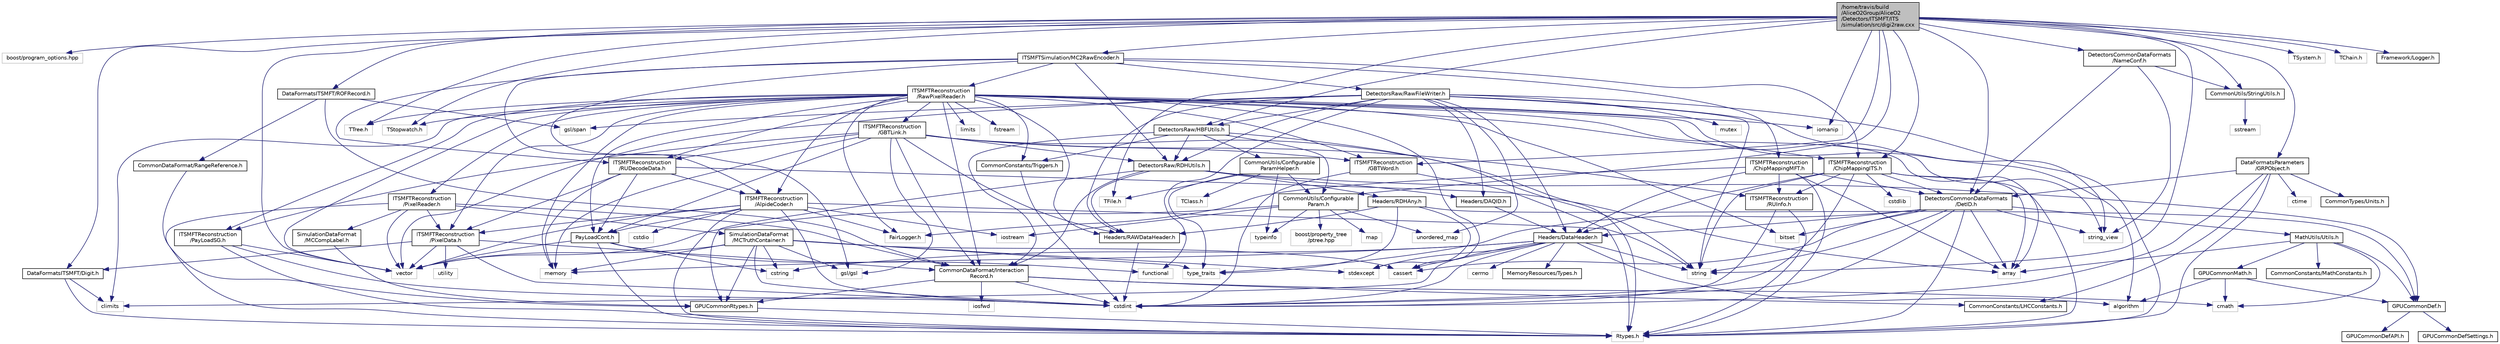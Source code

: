 digraph "/home/travis/build/AliceO2Group/AliceO2/Detectors/ITSMFT/ITS/simulation/src/digi2raw.cxx"
{
 // INTERACTIVE_SVG=YES
  bgcolor="transparent";
  edge [fontname="Helvetica",fontsize="10",labelfontname="Helvetica",labelfontsize="10"];
  node [fontname="Helvetica",fontsize="10",shape=record];
  Node0 [label="/home/travis/build\l/AliceO2Group/AliceO2\l/Detectors/ITSMFT/ITS\l/simulation/src/digi2raw.cxx",height=0.2,width=0.4,color="black", fillcolor="grey75", style="filled", fontcolor="black"];
  Node0 -> Node1 [color="midnightblue",fontsize="10",style="solid",fontname="Helvetica"];
  Node1 [label="boost/program_options.hpp",height=0.2,width=0.4,color="grey75"];
  Node0 -> Node2 [color="midnightblue",fontsize="10",style="solid",fontname="Helvetica"];
  Node2 [label="TTree.h",height=0.2,width=0.4,color="grey75"];
  Node0 -> Node3 [color="midnightblue",fontsize="10",style="solid",fontname="Helvetica"];
  Node3 [label="TSystem.h",height=0.2,width=0.4,color="grey75"];
  Node0 -> Node4 [color="midnightblue",fontsize="10",style="solid",fontname="Helvetica"];
  Node4 [label="TChain.h",height=0.2,width=0.4,color="grey75"];
  Node0 -> Node5 [color="midnightblue",fontsize="10",style="solid",fontname="Helvetica"];
  Node5 [label="TFile.h",height=0.2,width=0.4,color="grey75"];
  Node0 -> Node6 [color="midnightblue",fontsize="10",style="solid",fontname="Helvetica"];
  Node6 [label="TStopwatch.h",height=0.2,width=0.4,color="grey75"];
  Node0 -> Node7 [color="midnightblue",fontsize="10",style="solid",fontname="Helvetica"];
  Node7 [label="Framework/Logger.h",height=0.2,width=0.4,color="black",URL="$dd/da4/Logger_8h.html"];
  Node0 -> Node8 [color="midnightblue",fontsize="10",style="solid",fontname="Helvetica"];
  Node8 [label="vector",height=0.2,width=0.4,color="grey75"];
  Node0 -> Node9 [color="midnightblue",fontsize="10",style="solid",fontname="Helvetica"];
  Node9 [label="string",height=0.2,width=0.4,color="grey75"];
  Node0 -> Node10 [color="midnightblue",fontsize="10",style="solid",fontname="Helvetica"];
  Node10 [label="iomanip",height=0.2,width=0.4,color="grey75"];
  Node0 -> Node11 [color="midnightblue",fontsize="10",style="solid",fontname="Helvetica"];
  Node11 [label="ITSMFTReconstruction\l/ChipMappingITS.h",height=0.2,width=0.4,color="black",URL="$d3/d57/ChipMappingITS_8h.html"];
  Node11 -> Node12 [color="midnightblue",fontsize="10",style="solid",fontname="Helvetica"];
  Node12 [label="Rtypes.h",height=0.2,width=0.4,color="grey75"];
  Node11 -> Node13 [color="midnightblue",fontsize="10",style="solid",fontname="Helvetica"];
  Node13 [label="array",height=0.2,width=0.4,color="grey75"];
  Node11 -> Node14 [color="midnightblue",fontsize="10",style="solid",fontname="Helvetica"];
  Node14 [label="cstdlib",height=0.2,width=0.4,color="grey75"];
  Node11 -> Node15 [color="midnightblue",fontsize="10",style="solid",fontname="Helvetica"];
  Node15 [label="cstdint",height=0.2,width=0.4,color="grey75"];
  Node11 -> Node9 [color="midnightblue",fontsize="10",style="solid",fontname="Helvetica"];
  Node11 -> Node16 [color="midnightblue",fontsize="10",style="solid",fontname="Helvetica"];
  Node16 [label="Headers/DataHeader.h",height=0.2,width=0.4,color="black",URL="$dc/dcd/DataHeader_8h.html"];
  Node16 -> Node15 [color="midnightblue",fontsize="10",style="solid",fontname="Helvetica"];
  Node16 -> Node17 [color="midnightblue",fontsize="10",style="solid",fontname="Helvetica"];
  Node17 [label="memory",height=0.2,width=0.4,color="grey75"];
  Node16 -> Node18 [color="midnightblue",fontsize="10",style="solid",fontname="Helvetica"];
  Node18 [label="cassert",height=0.2,width=0.4,color="grey75"];
  Node16 -> Node19 [color="midnightblue",fontsize="10",style="solid",fontname="Helvetica"];
  Node19 [label="cstring",height=0.2,width=0.4,color="grey75"];
  Node16 -> Node20 [color="midnightblue",fontsize="10",style="solid",fontname="Helvetica"];
  Node20 [label="algorithm",height=0.2,width=0.4,color="grey75"];
  Node16 -> Node21 [color="midnightblue",fontsize="10",style="solid",fontname="Helvetica"];
  Node21 [label="stdexcept",height=0.2,width=0.4,color="grey75"];
  Node16 -> Node9 [color="midnightblue",fontsize="10",style="solid",fontname="Helvetica"];
  Node16 -> Node22 [color="midnightblue",fontsize="10",style="solid",fontname="Helvetica"];
  Node22 [label="climits",height=0.2,width=0.4,color="grey75"];
  Node16 -> Node23 [color="midnightblue",fontsize="10",style="solid",fontname="Helvetica"];
  Node23 [label="MemoryResources/Types.h",height=0.2,width=0.4,color="black",URL="$d7/df8/Types_8h.html"];
  Node16 -> Node24 [color="midnightblue",fontsize="10",style="solid",fontname="Helvetica"];
  Node24 [label="cerrno",height=0.2,width=0.4,color="grey75"];
  Node11 -> Node25 [color="midnightblue",fontsize="10",style="solid",fontname="Helvetica"];
  Node25 [label="ITSMFTReconstruction\l/RUInfo.h",height=0.2,width=0.4,color="black",URL="$dc/dd8/RUInfo_8h.html"];
  Node25 -> Node12 [color="midnightblue",fontsize="10",style="solid",fontname="Helvetica"];
  Node25 -> Node15 [color="midnightblue",fontsize="10",style="solid",fontname="Helvetica"];
  Node11 -> Node26 [color="midnightblue",fontsize="10",style="solid",fontname="Helvetica"];
  Node26 [label="DetectorsCommonDataFormats\l/DetID.h",height=0.2,width=0.4,color="black",URL="$d6/d31/DetID_8h.html"];
  Node26 -> Node12 [color="midnightblue",fontsize="10",style="solid",fontname="Helvetica"];
  Node26 -> Node13 [color="midnightblue",fontsize="10",style="solid",fontname="Helvetica"];
  Node26 -> Node27 [color="midnightblue",fontsize="10",style="solid",fontname="Helvetica"];
  Node27 [label="bitset",height=0.2,width=0.4,color="grey75"];
  Node26 -> Node18 [color="midnightblue",fontsize="10",style="solid",fontname="Helvetica"];
  Node26 -> Node15 [color="midnightblue",fontsize="10",style="solid",fontname="Helvetica"];
  Node26 -> Node28 [color="midnightblue",fontsize="10",style="solid",fontname="Helvetica"];
  Node28 [label="string_view",height=0.2,width=0.4,color="grey75"];
  Node26 -> Node9 [color="midnightblue",fontsize="10",style="solid",fontname="Helvetica"];
  Node26 -> Node29 [color="midnightblue",fontsize="10",style="solid",fontname="Helvetica"];
  Node29 [label="type_traits",height=0.2,width=0.4,color="grey75"];
  Node26 -> Node30 [color="midnightblue",fontsize="10",style="solid",fontname="Helvetica"];
  Node30 [label="MathUtils/Utils.h",height=0.2,width=0.4,color="black",URL="$d9/d52/Common_2MathUtils_2include_2MathUtils_2Utils_8h.html"];
  Node30 -> Node13 [color="midnightblue",fontsize="10",style="solid",fontname="Helvetica"];
  Node30 -> Node31 [color="midnightblue",fontsize="10",style="solid",fontname="Helvetica"];
  Node31 [label="cmath",height=0.2,width=0.4,color="grey75"];
  Node30 -> Node32 [color="midnightblue",fontsize="10",style="solid",fontname="Helvetica"];
  Node32 [label="GPUCommonDef.h",height=0.2,width=0.4,color="black",URL="$df/d21/GPUCommonDef_8h.html"];
  Node32 -> Node33 [color="midnightblue",fontsize="10",style="solid",fontname="Helvetica"];
  Node33 [label="GPUCommonDefSettings.h",height=0.2,width=0.4,color="black",URL="$d5/d93/GPUCommonDefSettings_8h.html"];
  Node32 -> Node34 [color="midnightblue",fontsize="10",style="solid",fontname="Helvetica"];
  Node34 [label="GPUCommonDefAPI.h",height=0.2,width=0.4,color="black",URL="$da/d5a/GPUCommonDefAPI_8h.html"];
  Node30 -> Node35 [color="midnightblue",fontsize="10",style="solid",fontname="Helvetica"];
  Node35 [label="GPUCommonMath.h",height=0.2,width=0.4,color="black",URL="$d6/da2/GPUCommonMath_8h.html"];
  Node35 -> Node32 [color="midnightblue",fontsize="10",style="solid",fontname="Helvetica"];
  Node35 -> Node31 [color="midnightblue",fontsize="10",style="solid",fontname="Helvetica"];
  Node35 -> Node20 [color="midnightblue",fontsize="10",style="solid",fontname="Helvetica"];
  Node30 -> Node36 [color="midnightblue",fontsize="10",style="solid",fontname="Helvetica"];
  Node36 [label="CommonConstants/MathConstants.h",height=0.2,width=0.4,color="black",URL="$d6/d84/MathConstants_8h.html",tooltip="useful math constants "];
  Node26 -> Node16 [color="midnightblue",fontsize="10",style="solid",fontname="Helvetica"];
  Node0 -> Node37 [color="midnightblue",fontsize="10",style="solid",fontname="Helvetica"];
  Node37 [label="ITSMFTReconstruction\l/GBTWord.h",height=0.2,width=0.4,color="black",URL="$dd/d86/GBTWord_8h.html"];
  Node37 -> Node12 [color="midnightblue",fontsize="10",style="solid",fontname="Helvetica"];
  Node37 -> Node15 [color="midnightblue",fontsize="10",style="solid",fontname="Helvetica"];
  Node0 -> Node38 [color="midnightblue",fontsize="10",style="solid",fontname="Helvetica"];
  Node38 [label="DataFormatsITSMFT/ROFRecord.h",height=0.2,width=0.4,color="black",URL="$d0/dc6/ITSMFT_2common_2include_2DataFormatsITSMFT_2ROFRecord_8h.html"];
  Node38 -> Node39 [color="midnightblue",fontsize="10",style="solid",fontname="Helvetica"];
  Node39 [label="CommonDataFormat/RangeReference.h",height=0.2,width=0.4,color="black",URL="$de/d64/RangeReference_8h.html",tooltip="Class to refer to the 1st entry and N elements of some group in the continuous container. "];
  Node39 -> Node40 [color="midnightblue",fontsize="10",style="solid",fontname="Helvetica"];
  Node40 [label="GPUCommonRtypes.h",height=0.2,width=0.4,color="black",URL="$d2/d45/GPUCommonRtypes_8h.html"];
  Node40 -> Node12 [color="midnightblue",fontsize="10",style="solid",fontname="Helvetica"];
  Node38 -> Node41 [color="midnightblue",fontsize="10",style="solid",fontname="Helvetica"];
  Node41 [label="CommonDataFormat/Interaction\lRecord.h",height=0.2,width=0.4,color="black",URL="$d9/d80/InteractionRecord_8h.html"];
  Node41 -> Node40 [color="midnightblue",fontsize="10",style="solid",fontname="Helvetica"];
  Node41 -> Node42 [color="midnightblue",fontsize="10",style="solid",fontname="Helvetica"];
  Node42 [label="iosfwd",height=0.2,width=0.4,color="grey75"];
  Node41 -> Node31 [color="midnightblue",fontsize="10",style="solid",fontname="Helvetica"];
  Node41 -> Node15 [color="midnightblue",fontsize="10",style="solid",fontname="Helvetica"];
  Node41 -> Node43 [color="midnightblue",fontsize="10",style="solid",fontname="Helvetica"];
  Node43 [label="CommonConstants/LHCConstants.h",height=0.2,width=0.4,color="black",URL="$d4/dc6/LHCConstants_8h.html",tooltip="Header to collect LHC related constants. "];
  Node38 -> Node44 [color="midnightblue",fontsize="10",style="solid",fontname="Helvetica"];
  Node44 [label="gsl/span",height=0.2,width=0.4,color="grey75"];
  Node0 -> Node45 [color="midnightblue",fontsize="10",style="solid",fontname="Helvetica"];
  Node45 [label="DataFormatsParameters\l/GRPObject.h",height=0.2,width=0.4,color="black",URL="$de/d28/GRPObject_8h.html",tooltip="Header of the General Run Parameters object. "];
  Node45 -> Node12 [color="midnightblue",fontsize="10",style="solid",fontname="Helvetica"];
  Node45 -> Node15 [color="midnightblue",fontsize="10",style="solid",fontname="Helvetica"];
  Node45 -> Node46 [color="midnightblue",fontsize="10",style="solid",fontname="Helvetica"];
  Node46 [label="ctime",height=0.2,width=0.4,color="grey75"];
  Node45 -> Node43 [color="midnightblue",fontsize="10",style="solid",fontname="Helvetica"];
  Node45 -> Node47 [color="midnightblue",fontsize="10",style="solid",fontname="Helvetica"];
  Node47 [label="CommonTypes/Units.h",height=0.2,width=0.4,color="black",URL="$da/d58/Units_8h.html",tooltip="Header to collect definitions for different units. "];
  Node45 -> Node26 [color="midnightblue",fontsize="10",style="solid",fontname="Helvetica"];
  Node0 -> Node48 [color="midnightblue",fontsize="10",style="solid",fontname="Helvetica"];
  Node48 [label="DataFormatsITSMFT/Digit.h",height=0.2,width=0.4,color="black",URL="$d3/d1e/DataFormats_2Detectors_2ITSMFT_2common_2include_2DataFormatsITSMFT_2Digit_8h.html"];
  Node48 -> Node12 [color="midnightblue",fontsize="10",style="solid",fontname="Helvetica"];
  Node48 -> Node22 [color="midnightblue",fontsize="10",style="solid",fontname="Helvetica"];
  Node0 -> Node49 [color="midnightblue",fontsize="10",style="solid",fontname="Helvetica"];
  Node49 [label="ITSMFTSimulation/MC2RawEncoder.h",height=0.2,width=0.4,color="black",URL="$df/d56/MC2RawEncoder_8h.html",tooltip="Definition of the ITS/MFT Alpide pixel MC->raw converter. "];
  Node49 -> Node50 [color="midnightblue",fontsize="10",style="solid",fontname="Helvetica"];
  Node50 [label="gsl/gsl",height=0.2,width=0.4,color="grey75"];
  Node49 -> Node51 [color="midnightblue",fontsize="10",style="solid",fontname="Helvetica"];
  Node51 [label="ITSMFTReconstruction\l/RawPixelReader.h",height=0.2,width=0.4,color="black",URL="$dd/db8/RawPixelReader_8h.html",tooltip="Definition of the Alpide pixel reader for raw data processing. "];
  Node51 -> Node52 [color="midnightblue",fontsize="10",style="solid",fontname="Helvetica"];
  Node52 [label="Headers/RAWDataHeader.h",height=0.2,width=0.4,color="black",URL="$d4/d78/DataFormats_2Headers_2include_2Headers_2RAWDataHeader_8h.html"];
  Node52 -> Node15 [color="midnightblue",fontsize="10",style="solid",fontname="Helvetica"];
  Node51 -> Node41 [color="midnightblue",fontsize="10",style="solid",fontname="Helvetica"];
  Node51 -> Node53 [color="midnightblue",fontsize="10",style="solid",fontname="Helvetica"];
  Node53 [label="ITSMFTReconstruction\l/PixelReader.h",height=0.2,width=0.4,color="black",URL="$df/d2e/PixelReader_8h.html",tooltip="Abstract class for Alpide data reader class. "];
  Node53 -> Node12 [color="midnightblue",fontsize="10",style="solid",fontname="Helvetica"];
  Node53 -> Node54 [color="midnightblue",fontsize="10",style="solid",fontname="Helvetica"];
  Node54 [label="ITSMFTReconstruction\l/PixelData.h",height=0.2,width=0.4,color="black",URL="$da/d8d/PixelData_8h.html",tooltip="Transient data classes for single pixel and set of pixels from current chip. "];
  Node54 -> Node48 [color="midnightblue",fontsize="10",style="solid",fontname="Helvetica"];
  Node54 -> Node41 [color="midnightblue",fontsize="10",style="solid",fontname="Helvetica"];
  Node54 -> Node8 [color="midnightblue",fontsize="10",style="solid",fontname="Helvetica"];
  Node54 -> Node55 [color="midnightblue",fontsize="10",style="solid",fontname="Helvetica"];
  Node55 [label="utility",height=0.2,width=0.4,color="grey75"];
  Node54 -> Node15 [color="midnightblue",fontsize="10",style="solid",fontname="Helvetica"];
  Node53 -> Node56 [color="midnightblue",fontsize="10",style="solid",fontname="Helvetica"];
  Node56 [label="SimulationDataFormat\l/MCCompLabel.h",height=0.2,width=0.4,color="black",URL="$d7/dcd/MCCompLabel_8h.html"];
  Node56 -> Node40 [color="midnightblue",fontsize="10",style="solid",fontname="Helvetica"];
  Node53 -> Node57 [color="midnightblue",fontsize="10",style="solid",fontname="Helvetica"];
  Node57 [label="SimulationDataFormat\l/MCTruthContainer.h",height=0.2,width=0.4,color="black",URL="$db/d14/MCTruthContainer_8h.html",tooltip="Definition of a container to keep Monte Carlo truth external to simulation objects. "];
  Node57 -> Node40 [color="midnightblue",fontsize="10",style="solid",fontname="Helvetica"];
  Node57 -> Node15 [color="midnightblue",fontsize="10",style="solid",fontname="Helvetica"];
  Node57 -> Node18 [color="midnightblue",fontsize="10",style="solid",fontname="Helvetica"];
  Node57 -> Node21 [color="midnightblue",fontsize="10",style="solid",fontname="Helvetica"];
  Node57 -> Node50 [color="midnightblue",fontsize="10",style="solid",fontname="Helvetica"];
  Node57 -> Node29 [color="midnightblue",fontsize="10",style="solid",fontname="Helvetica"];
  Node57 -> Node19 [color="midnightblue",fontsize="10",style="solid",fontname="Helvetica"];
  Node57 -> Node17 [color="midnightblue",fontsize="10",style="solid",fontname="Helvetica"];
  Node57 -> Node8 [color="midnightblue",fontsize="10",style="solid",fontname="Helvetica"];
  Node53 -> Node41 [color="midnightblue",fontsize="10",style="solid",fontname="Helvetica"];
  Node53 -> Node8 [color="midnightblue",fontsize="10",style="solid",fontname="Helvetica"];
  Node51 -> Node54 [color="midnightblue",fontsize="10",style="solid",fontname="Helvetica"];
  Node51 -> Node11 [color="midnightblue",fontsize="10",style="solid",fontname="Helvetica"];
  Node51 -> Node58 [color="midnightblue",fontsize="10",style="solid",fontname="Helvetica"];
  Node58 [label="ITSMFTReconstruction\l/AlpideCoder.h",height=0.2,width=0.4,color="black",URL="$d8/da2/AlpideCoder_8h.html",tooltip="class for the ALPIDE data decoding/encoding "];
  Node58 -> Node12 [color="midnightblue",fontsize="10",style="solid",fontname="Helvetica"];
  Node58 -> Node59 [color="midnightblue",fontsize="10",style="solid",fontname="Helvetica"];
  Node59 [label="cstdio",height=0.2,width=0.4,color="grey75"];
  Node58 -> Node15 [color="midnightblue",fontsize="10",style="solid",fontname="Helvetica"];
  Node58 -> Node8 [color="midnightblue",fontsize="10",style="solid",fontname="Helvetica"];
  Node58 -> Node9 [color="midnightblue",fontsize="10",style="solid",fontname="Helvetica"];
  Node58 -> Node60 [color="midnightblue",fontsize="10",style="solid",fontname="Helvetica"];
  Node60 [label="FairLogger.h",height=0.2,width=0.4,color="grey75"];
  Node58 -> Node61 [color="midnightblue",fontsize="10",style="solid",fontname="Helvetica"];
  Node61 [label="iostream",height=0.2,width=0.4,color="grey75"];
  Node58 -> Node62 [color="midnightblue",fontsize="10",style="solid",fontname="Helvetica"];
  Node62 [label="PayLoadCont.h",height=0.2,width=0.4,color="black",URL="$d0/d35/PayLoadCont_8h.html",tooltip="Declaration of class for continuos buffer of ALPIDE data. "];
  Node62 -> Node19 [color="midnightblue",fontsize="10",style="solid",fontname="Helvetica"];
  Node62 -> Node8 [color="midnightblue",fontsize="10",style="solid",fontname="Helvetica"];
  Node62 -> Node63 [color="midnightblue",fontsize="10",style="solid",fontname="Helvetica"];
  Node63 [label="functional",height=0.2,width=0.4,color="grey75"];
  Node62 -> Node12 [color="midnightblue",fontsize="10",style="solid",fontname="Helvetica"];
  Node58 -> Node54 [color="midnightblue",fontsize="10",style="solid",fontname="Helvetica"];
  Node51 -> Node37 [color="midnightblue",fontsize="10",style="solid",fontname="Helvetica"];
  Node51 -> Node64 [color="midnightblue",fontsize="10",style="solid",fontname="Helvetica"];
  Node64 [label="CommonConstants/Triggers.h",height=0.2,width=0.4,color="black",URL="$de/da4/Triggers_8h.html",tooltip="Definition of the 32 Central Trigger System (CTS) Trigger Types defined in https://twiki.cern.ch/twiki/pub/ALICE/NoteForFEDevelopers/CTS_CRU_FE_interface.pdf. "];
  Node64 -> Node15 [color="midnightblue",fontsize="10",style="solid",fontname="Helvetica"];
  Node51 -> Node62 [color="midnightblue",fontsize="10",style="solid",fontname="Helvetica"];
  Node51 -> Node65 [color="midnightblue",fontsize="10",style="solid",fontname="Helvetica"];
  Node65 [label="ITSMFTReconstruction\l/PayLoadSG.h",height=0.2,width=0.4,color="black",URL="$d4/d20/PayLoadSG_8h.html",tooltip="Declaration of class for scatter-gather buffer. "];
  Node65 -> Node15 [color="midnightblue",fontsize="10",style="solid",fontname="Helvetica"];
  Node65 -> Node8 [color="midnightblue",fontsize="10",style="solid",fontname="Helvetica"];
  Node65 -> Node12 [color="midnightblue",fontsize="10",style="solid",fontname="Helvetica"];
  Node51 -> Node66 [color="midnightblue",fontsize="10",style="solid",fontname="Helvetica"];
  Node66 [label="ITSMFTReconstruction\l/GBTLink.h",height=0.2,width=0.4,color="black",URL="$d0/dd1/GBTLink_8h.html",tooltip="Declarations of helper classes for the ITS/MFT raw data decoding. "];
  Node66 -> Node9 [color="midnightblue",fontsize="10",style="solid",fontname="Helvetica"];
  Node66 -> Node17 [color="midnightblue",fontsize="10",style="solid",fontname="Helvetica"];
  Node66 -> Node50 [color="midnightblue",fontsize="10",style="solid",fontname="Helvetica"];
  Node66 -> Node62 [color="midnightblue",fontsize="10",style="solid",fontname="Helvetica"];
  Node66 -> Node65 [color="midnightblue",fontsize="10",style="solid",fontname="Helvetica"];
  Node66 -> Node37 [color="midnightblue",fontsize="10",style="solid",fontname="Helvetica"];
  Node66 -> Node67 [color="midnightblue",fontsize="10",style="solid",fontname="Helvetica"];
  Node67 [label="ITSMFTReconstruction\l/RUDecodeData.h",height=0.2,width=0.4,color="black",URL="$db/d0e/RUDecodeData_8h.html",tooltip="Declaration of the Readout Unite decoder class. "];
  Node67 -> Node13 [color="midnightblue",fontsize="10",style="solid",fontname="Helvetica"];
  Node67 -> Node17 [color="midnightblue",fontsize="10",style="solid",fontname="Helvetica"];
  Node67 -> Node54 [color="midnightblue",fontsize="10",style="solid",fontname="Helvetica"];
  Node67 -> Node62 [color="midnightblue",fontsize="10",style="solid",fontname="Helvetica"];
  Node67 -> Node58 [color="midnightblue",fontsize="10",style="solid",fontname="Helvetica"];
  Node66 -> Node25 [color="midnightblue",fontsize="10",style="solid",fontname="Helvetica"];
  Node66 -> Node52 [color="midnightblue",fontsize="10",style="solid",fontname="Helvetica"];
  Node66 -> Node68 [color="midnightblue",fontsize="10",style="solid",fontname="Helvetica"];
  Node68 [label="DetectorsRaw/RDHUtils.h",height=0.2,width=0.4,color="black",URL="$d6/dec/Raw_2include_2DetectorsRaw_2RDHUtils_8h.html"];
  Node68 -> Node32 [color="midnightblue",fontsize="10",style="solid",fontname="Helvetica"];
  Node68 -> Node40 [color="midnightblue",fontsize="10",style="solid",fontname="Helvetica"];
  Node68 -> Node52 [color="midnightblue",fontsize="10",style="solid",fontname="Helvetica"];
  Node68 -> Node69 [color="midnightblue",fontsize="10",style="solid",fontname="Helvetica"];
  Node69 [label="Headers/RDHAny.h",height=0.2,width=0.4,color="black",URL="$d6/d89/RDHAny_8h.html"];
  Node69 -> Node32 [color="midnightblue",fontsize="10",style="solid",fontname="Helvetica"];
  Node69 -> Node52 [color="midnightblue",fontsize="10",style="solid",fontname="Helvetica"];
  Node69 -> Node29 [color="midnightblue",fontsize="10",style="solid",fontname="Helvetica"];
  Node69 -> Node21 [color="midnightblue",fontsize="10",style="solid",fontname="Helvetica"];
  Node68 -> Node41 [color="midnightblue",fontsize="10",style="solid",fontname="Helvetica"];
  Node68 -> Node70 [color="midnightblue",fontsize="10",style="solid",fontname="Helvetica"];
  Node70 [label="Headers/DAQID.h",height=0.2,width=0.4,color="black",URL="$d7/d34/DAQID_8h.html"];
  Node70 -> Node16 [color="midnightblue",fontsize="10",style="solid",fontname="Helvetica"];
  Node66 -> Node41 [color="midnightblue",fontsize="10",style="solid",fontname="Helvetica"];
  Node51 -> Node67 [color="midnightblue",fontsize="10",style="solid",fontname="Helvetica"];
  Node51 -> Node2 [color="midnightblue",fontsize="10",style="solid",fontname="Helvetica"];
  Node51 -> Node6 [color="midnightblue",fontsize="10",style="solid",fontname="Helvetica"];
  Node51 -> Node60 [color="midnightblue",fontsize="10",style="solid",fontname="Helvetica"];
  Node51 -> Node8 [color="midnightblue",fontsize="10",style="solid",fontname="Helvetica"];
  Node51 -> Node71 [color="midnightblue",fontsize="10",style="solid",fontname="Helvetica"];
  Node71 [label="limits",height=0.2,width=0.4,color="grey75"];
  Node51 -> Node22 [color="midnightblue",fontsize="10",style="solid",fontname="Helvetica"];
  Node51 -> Node17 [color="midnightblue",fontsize="10",style="solid",fontname="Helvetica"];
  Node51 -> Node20 [color="midnightblue",fontsize="10",style="solid",fontname="Helvetica"];
  Node51 -> Node18 [color="midnightblue",fontsize="10",style="solid",fontname="Helvetica"];
  Node51 -> Node72 [color="midnightblue",fontsize="10",style="solid",fontname="Helvetica"];
  Node72 [label="fstream",height=0.2,width=0.4,color="grey75"];
  Node51 -> Node28 [color="midnightblue",fontsize="10",style="solid",fontname="Helvetica"];
  Node51 -> Node13 [color="midnightblue",fontsize="10",style="solid",fontname="Helvetica"];
  Node51 -> Node27 [color="midnightblue",fontsize="10",style="solid",fontname="Helvetica"];
  Node51 -> Node10 [color="midnightblue",fontsize="10",style="solid",fontname="Helvetica"];
  Node49 -> Node58 [color="midnightblue",fontsize="10",style="solid",fontname="Helvetica"];
  Node49 -> Node11 [color="midnightblue",fontsize="10",style="solid",fontname="Helvetica"];
  Node49 -> Node73 [color="midnightblue",fontsize="10",style="solid",fontname="Helvetica"];
  Node73 [label="ITSMFTReconstruction\l/ChipMappingMFT.h",height=0.2,width=0.4,color="black",URL="$d0/d6b/ChipMappingMFT_8h.html"];
  Node73 -> Node12 [color="midnightblue",fontsize="10",style="solid",fontname="Helvetica"];
  Node73 -> Node13 [color="midnightblue",fontsize="10",style="solid",fontname="Helvetica"];
  Node73 -> Node60 [color="midnightblue",fontsize="10",style="solid",fontname="Helvetica"];
  Node73 -> Node16 [color="midnightblue",fontsize="10",style="solid",fontname="Helvetica"];
  Node73 -> Node25 [color="midnightblue",fontsize="10",style="solid",fontname="Helvetica"];
  Node73 -> Node26 [color="midnightblue",fontsize="10",style="solid",fontname="Helvetica"];
  Node49 -> Node67 [color="midnightblue",fontsize="10",style="solid",fontname="Helvetica"];
  Node49 -> Node74 [color="midnightblue",fontsize="10",style="solid",fontname="Helvetica"];
  Node74 [label="DetectorsRaw/RawFileWriter.h",height=0.2,width=0.4,color="black",URL="$da/d08/RawFileWriter_8h.html",tooltip="Utility class to write detectors data to (multiple) raw data file(s) respecting CRU format..."];
  Node74 -> Node44 [color="midnightblue",fontsize="10",style="solid",fontname="Helvetica"];
  Node74 -> Node75 [color="midnightblue",fontsize="10",style="solid",fontname="Helvetica"];
  Node75 [label="unordered_map",height=0.2,width=0.4,color="grey75"];
  Node74 -> Node8 [color="midnightblue",fontsize="10",style="solid",fontname="Helvetica"];
  Node74 -> Node9 [color="midnightblue",fontsize="10",style="solid",fontname="Helvetica"];
  Node74 -> Node28 [color="midnightblue",fontsize="10",style="solid",fontname="Helvetica"];
  Node74 -> Node63 [color="midnightblue",fontsize="10",style="solid",fontname="Helvetica"];
  Node74 -> Node76 [color="midnightblue",fontsize="10",style="solid",fontname="Helvetica"];
  Node76 [label="mutex",height=0.2,width=0.4,color="grey75"];
  Node74 -> Node12 [color="midnightblue",fontsize="10",style="solid",fontname="Helvetica"];
  Node74 -> Node52 [color="midnightblue",fontsize="10",style="solid",fontname="Helvetica"];
  Node74 -> Node16 [color="midnightblue",fontsize="10",style="solid",fontname="Helvetica"];
  Node74 -> Node70 [color="midnightblue",fontsize="10",style="solid",fontname="Helvetica"];
  Node74 -> Node77 [color="midnightblue",fontsize="10",style="solid",fontname="Helvetica"];
  Node77 [label="DetectorsRaw/HBFUtils.h",height=0.2,width=0.4,color="black",URL="$d1/dec/HBFUtils_8h.html"];
  Node77 -> Node12 [color="midnightblue",fontsize="10",style="solid",fontname="Helvetica"];
  Node77 -> Node68 [color="midnightblue",fontsize="10",style="solid",fontname="Helvetica"];
  Node77 -> Node78 [color="midnightblue",fontsize="10",style="solid",fontname="Helvetica"];
  Node78 [label="CommonUtils/Configurable\lParam.h",height=0.2,width=0.4,color="black",URL="$db/d2c/ConfigurableParam_8h.html"];
  Node78 -> Node8 [color="midnightblue",fontsize="10",style="solid",fontname="Helvetica"];
  Node78 -> Node79 [color="midnightblue",fontsize="10",style="solid",fontname="Helvetica"];
  Node79 [label="map",height=0.2,width=0.4,color="grey75"];
  Node78 -> Node75 [color="midnightblue",fontsize="10",style="solid",fontname="Helvetica"];
  Node78 -> Node80 [color="midnightblue",fontsize="10",style="solid",fontname="Helvetica"];
  Node80 [label="boost/property_tree\l/ptree.hpp",height=0.2,width=0.4,color="grey75"];
  Node78 -> Node81 [color="midnightblue",fontsize="10",style="solid",fontname="Helvetica"];
  Node81 [label="typeinfo",height=0.2,width=0.4,color="grey75"];
  Node78 -> Node61 [color="midnightblue",fontsize="10",style="solid",fontname="Helvetica"];
  Node77 -> Node82 [color="midnightblue",fontsize="10",style="solid",fontname="Helvetica"];
  Node82 [label="CommonUtils/Configurable\lParamHelper.h",height=0.2,width=0.4,color="black",URL="$da/d6b/ConfigurableParamHelper_8h.html"];
  Node82 -> Node78 [color="midnightblue",fontsize="10",style="solid",fontname="Helvetica"];
  Node82 -> Node83 [color="midnightblue",fontsize="10",style="solid",fontname="Helvetica"];
  Node83 [label="TClass.h",height=0.2,width=0.4,color="grey75"];
  Node82 -> Node29 [color="midnightblue",fontsize="10",style="solid",fontname="Helvetica"];
  Node82 -> Node81 [color="midnightblue",fontsize="10",style="solid",fontname="Helvetica"];
  Node82 -> Node5 [color="midnightblue",fontsize="10",style="solid",fontname="Helvetica"];
  Node77 -> Node41 [color="midnightblue",fontsize="10",style="solid",fontname="Helvetica"];
  Node77 -> Node64 [color="midnightblue",fontsize="10",style="solid",fontname="Helvetica"];
  Node74 -> Node68 [color="midnightblue",fontsize="10",style="solid",fontname="Helvetica"];
  Node49 -> Node68 [color="midnightblue",fontsize="10",style="solid",fontname="Helvetica"];
  Node0 -> Node26 [color="midnightblue",fontsize="10",style="solid",fontname="Helvetica"];
  Node0 -> Node84 [color="midnightblue",fontsize="10",style="solid",fontname="Helvetica"];
  Node84 [label="DetectorsCommonDataFormats\l/NameConf.h",height=0.2,width=0.4,color="black",URL="$d7/d61/NameConf_8h.html",tooltip="Definition of the Names Generator class. "];
  Node84 -> Node26 [color="midnightblue",fontsize="10",style="solid",fontname="Helvetica"];
  Node84 -> Node85 [color="midnightblue",fontsize="10",style="solid",fontname="Helvetica"];
  Node85 [label="CommonUtils/StringUtils.h",height=0.2,width=0.4,color="black",URL="$d4/d8f/StringUtils_8h.html"];
  Node85 -> Node86 [color="midnightblue",fontsize="10",style="solid",fontname="Helvetica"];
  Node86 [label="sstream",height=0.2,width=0.4,color="grey75"];
  Node84 -> Node28 [color="midnightblue",fontsize="10",style="solid",fontname="Helvetica"];
  Node0 -> Node85 [color="midnightblue",fontsize="10",style="solid",fontname="Helvetica"];
  Node0 -> Node78 [color="midnightblue",fontsize="10",style="solid",fontname="Helvetica"];
  Node0 -> Node77 [color="midnightblue",fontsize="10",style="solid",fontname="Helvetica"];
}
